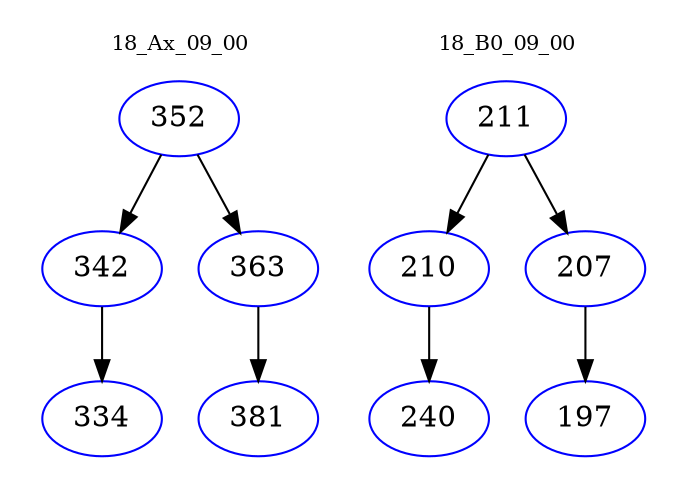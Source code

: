 digraph{
subgraph cluster_0 {
color = white
label = "18_Ax_09_00";
fontsize=10;
T0_352 [label="352", color="blue"]
T0_352 -> T0_342 [color="black"]
T0_342 [label="342", color="blue"]
T0_342 -> T0_334 [color="black"]
T0_334 [label="334", color="blue"]
T0_352 -> T0_363 [color="black"]
T0_363 [label="363", color="blue"]
T0_363 -> T0_381 [color="black"]
T0_381 [label="381", color="blue"]
}
subgraph cluster_1 {
color = white
label = "18_B0_09_00";
fontsize=10;
T1_211 [label="211", color="blue"]
T1_211 -> T1_210 [color="black"]
T1_210 [label="210", color="blue"]
T1_210 -> T1_240 [color="black"]
T1_240 [label="240", color="blue"]
T1_211 -> T1_207 [color="black"]
T1_207 [label="207", color="blue"]
T1_207 -> T1_197 [color="black"]
T1_197 [label="197", color="blue"]
}
}
